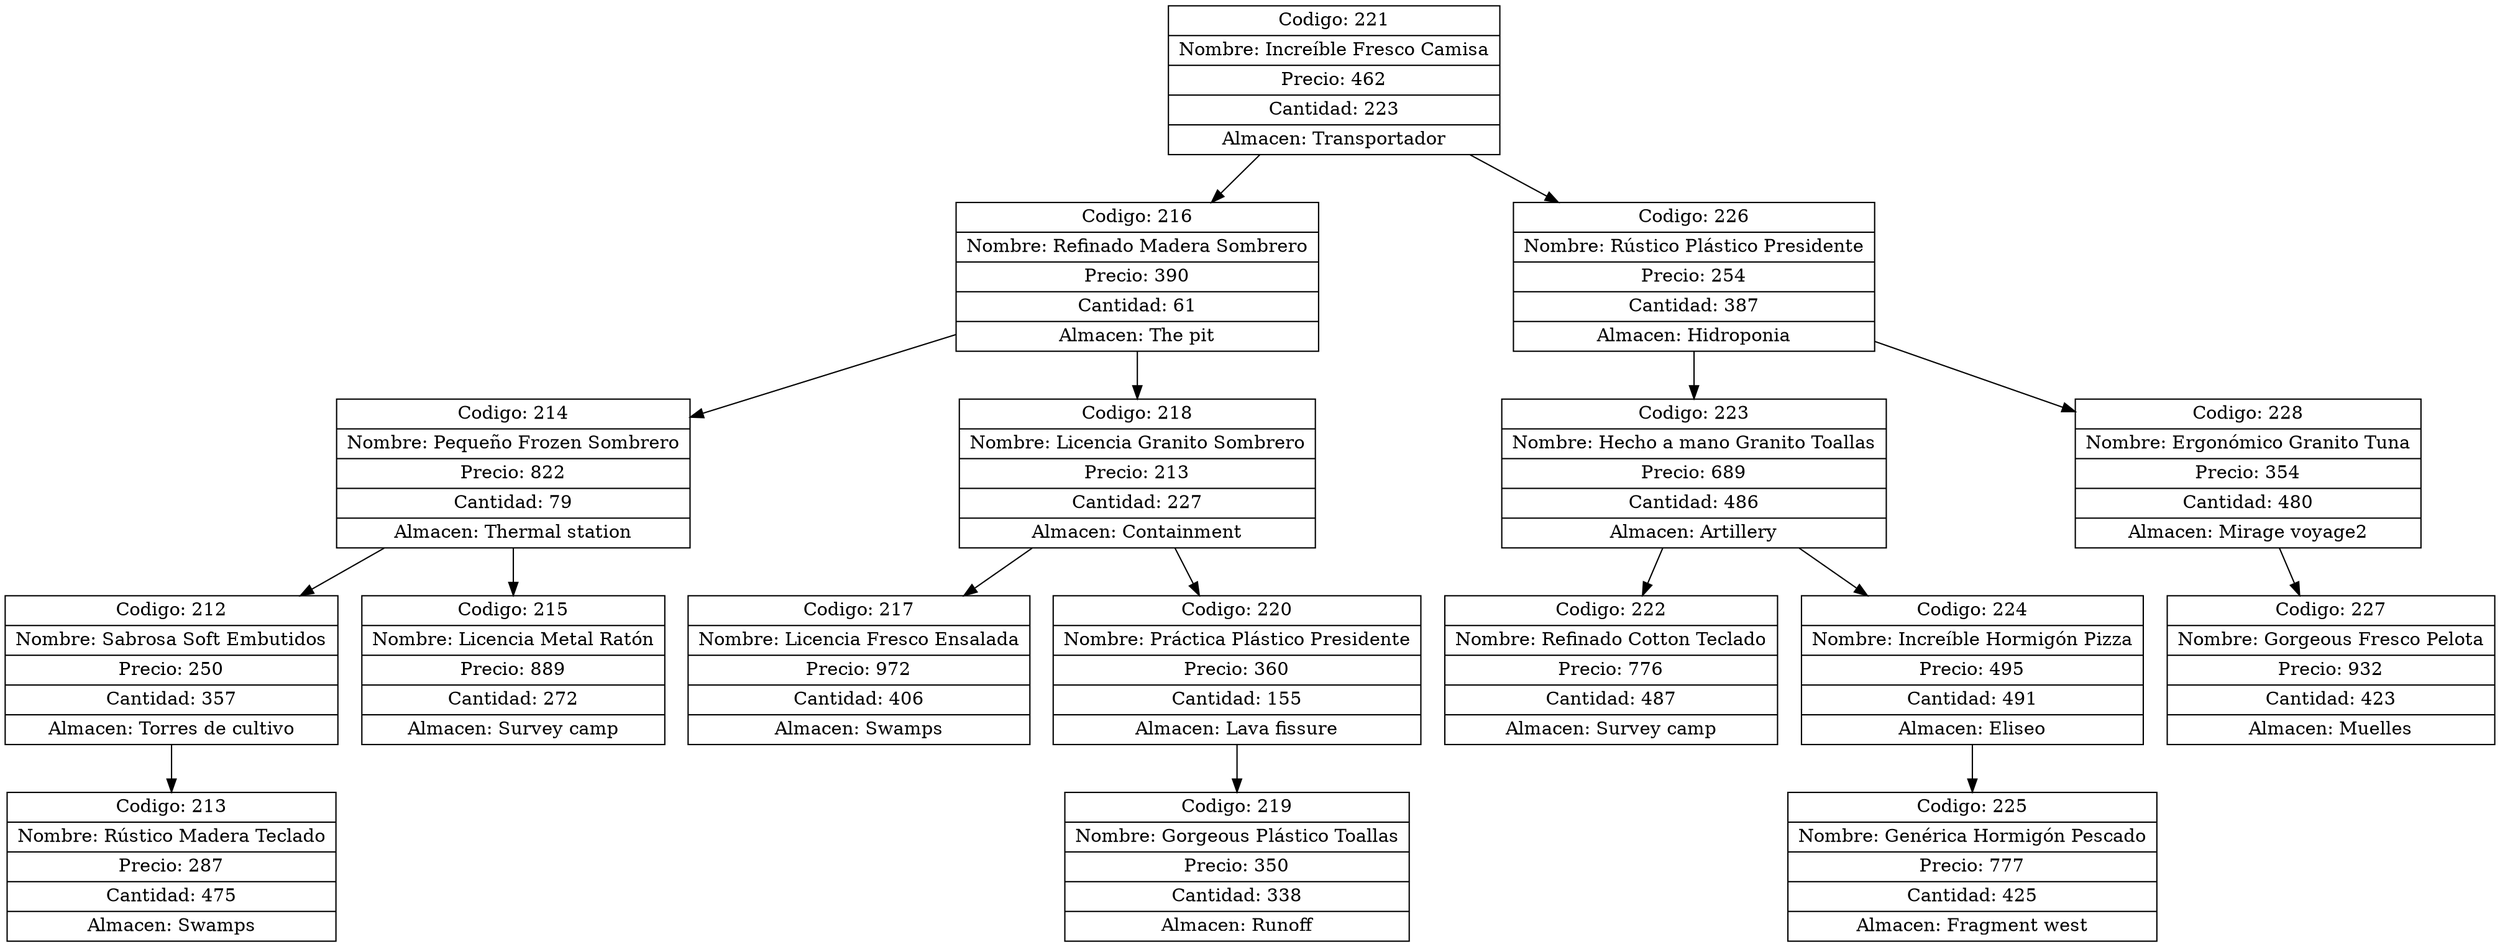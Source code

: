 digraph G{
node[shape="box" shape="record"]
nodo221[label="{ Codigo: 221 | Nombre: Increíble Fresco Camisa | Precio: 462 | Cantidad: 223 | Almacen: Transportador}"];
nodo216[label="{ Codigo: 216 | Nombre: Refinado Madera Sombrero | Precio: 390 | Cantidad: 61 | Almacen: The pit}"];
nodo214[label="{ Codigo: 214 | Nombre: Pequeño Frozen Sombrero | Precio: 822 | Cantidad: 79 | Almacen: Thermal station}"];
nodo212[label="{ Codigo: 212 | Nombre: Sabrosa Soft Embutidos | Precio: 250 | Cantidad: 357 | Almacen: Torres de cultivo}"];
nodo213[label="{ Codigo: 213 | Nombre: Rústico Madera Teclado | Precio: 287 | Cantidad: 475 | Almacen: Swamps}"];
nodo212->nodo213;
nodo214->nodo212;
nodo215[label="{ Codigo: 215 | Nombre: Licencia Metal Ratón | Precio: 889 | Cantidad: 272 | Almacen: Survey camp}"];
nodo214->nodo215;
nodo216->nodo214;
nodo218[label="{ Codigo: 218 | Nombre: Licencia Granito Sombrero | Precio: 213 | Cantidad: 227 | Almacen: Containment}"];
nodo217[label="{ Codigo: 217 | Nombre: Licencia Fresco Ensalada | Precio: 972 | Cantidad: 406 | Almacen: Swamps}"];
nodo218->nodo217;
nodo220[label="{ Codigo: 220 | Nombre: Práctica Plástico Presidente | Precio: 360 | Cantidad: 155 | Almacen: Lava fissure}"];
nodo219[label="{ Codigo: 219 | Nombre: Gorgeous Plástico Toallas | Precio: 350 | Cantidad: 338 | Almacen: Runoff}"];
nodo220->nodo219;
nodo218->nodo220;
nodo216->nodo218;
nodo221->nodo216;
nodo226[label="{ Codigo: 226 | Nombre: Rústico Plástico Presidente | Precio: 254 | Cantidad: 387 | Almacen: Hidroponia}"];
nodo223[label="{ Codigo: 223 | Nombre: Hecho a mano Granito Toallas | Precio: 689 | Cantidad: 486 | Almacen: Artillery}"];
nodo222[label="{ Codigo: 222 | Nombre: Refinado Cotton Teclado | Precio: 776 | Cantidad: 487 | Almacen: Survey camp}"];
nodo223->nodo222;
nodo224[label="{ Codigo: 224 | Nombre: Increíble Hormigón Pizza | Precio: 495 | Cantidad: 491 | Almacen: Eliseo}"];
nodo225[label="{ Codigo: 225 | Nombre: Genérica Hormigón Pescado | Precio: 777 | Cantidad: 425 | Almacen: Fragment west}"];
nodo224->nodo225;
nodo223->nodo224;
nodo226->nodo223;
nodo228[label="{ Codigo: 228 | Nombre: Ergonómico Granito Tuna | Precio: 354 | Cantidad: 480 | Almacen: Mirage voyage2}"];
nodo227[label="{ Codigo: 227 | Nombre: Gorgeous Fresco Pelota | Precio: 932 | Cantidad: 423 | Almacen: Muelles}"];
nodo228->nodo227;
nodo226->nodo228;
nodo221->nodo226;
}
